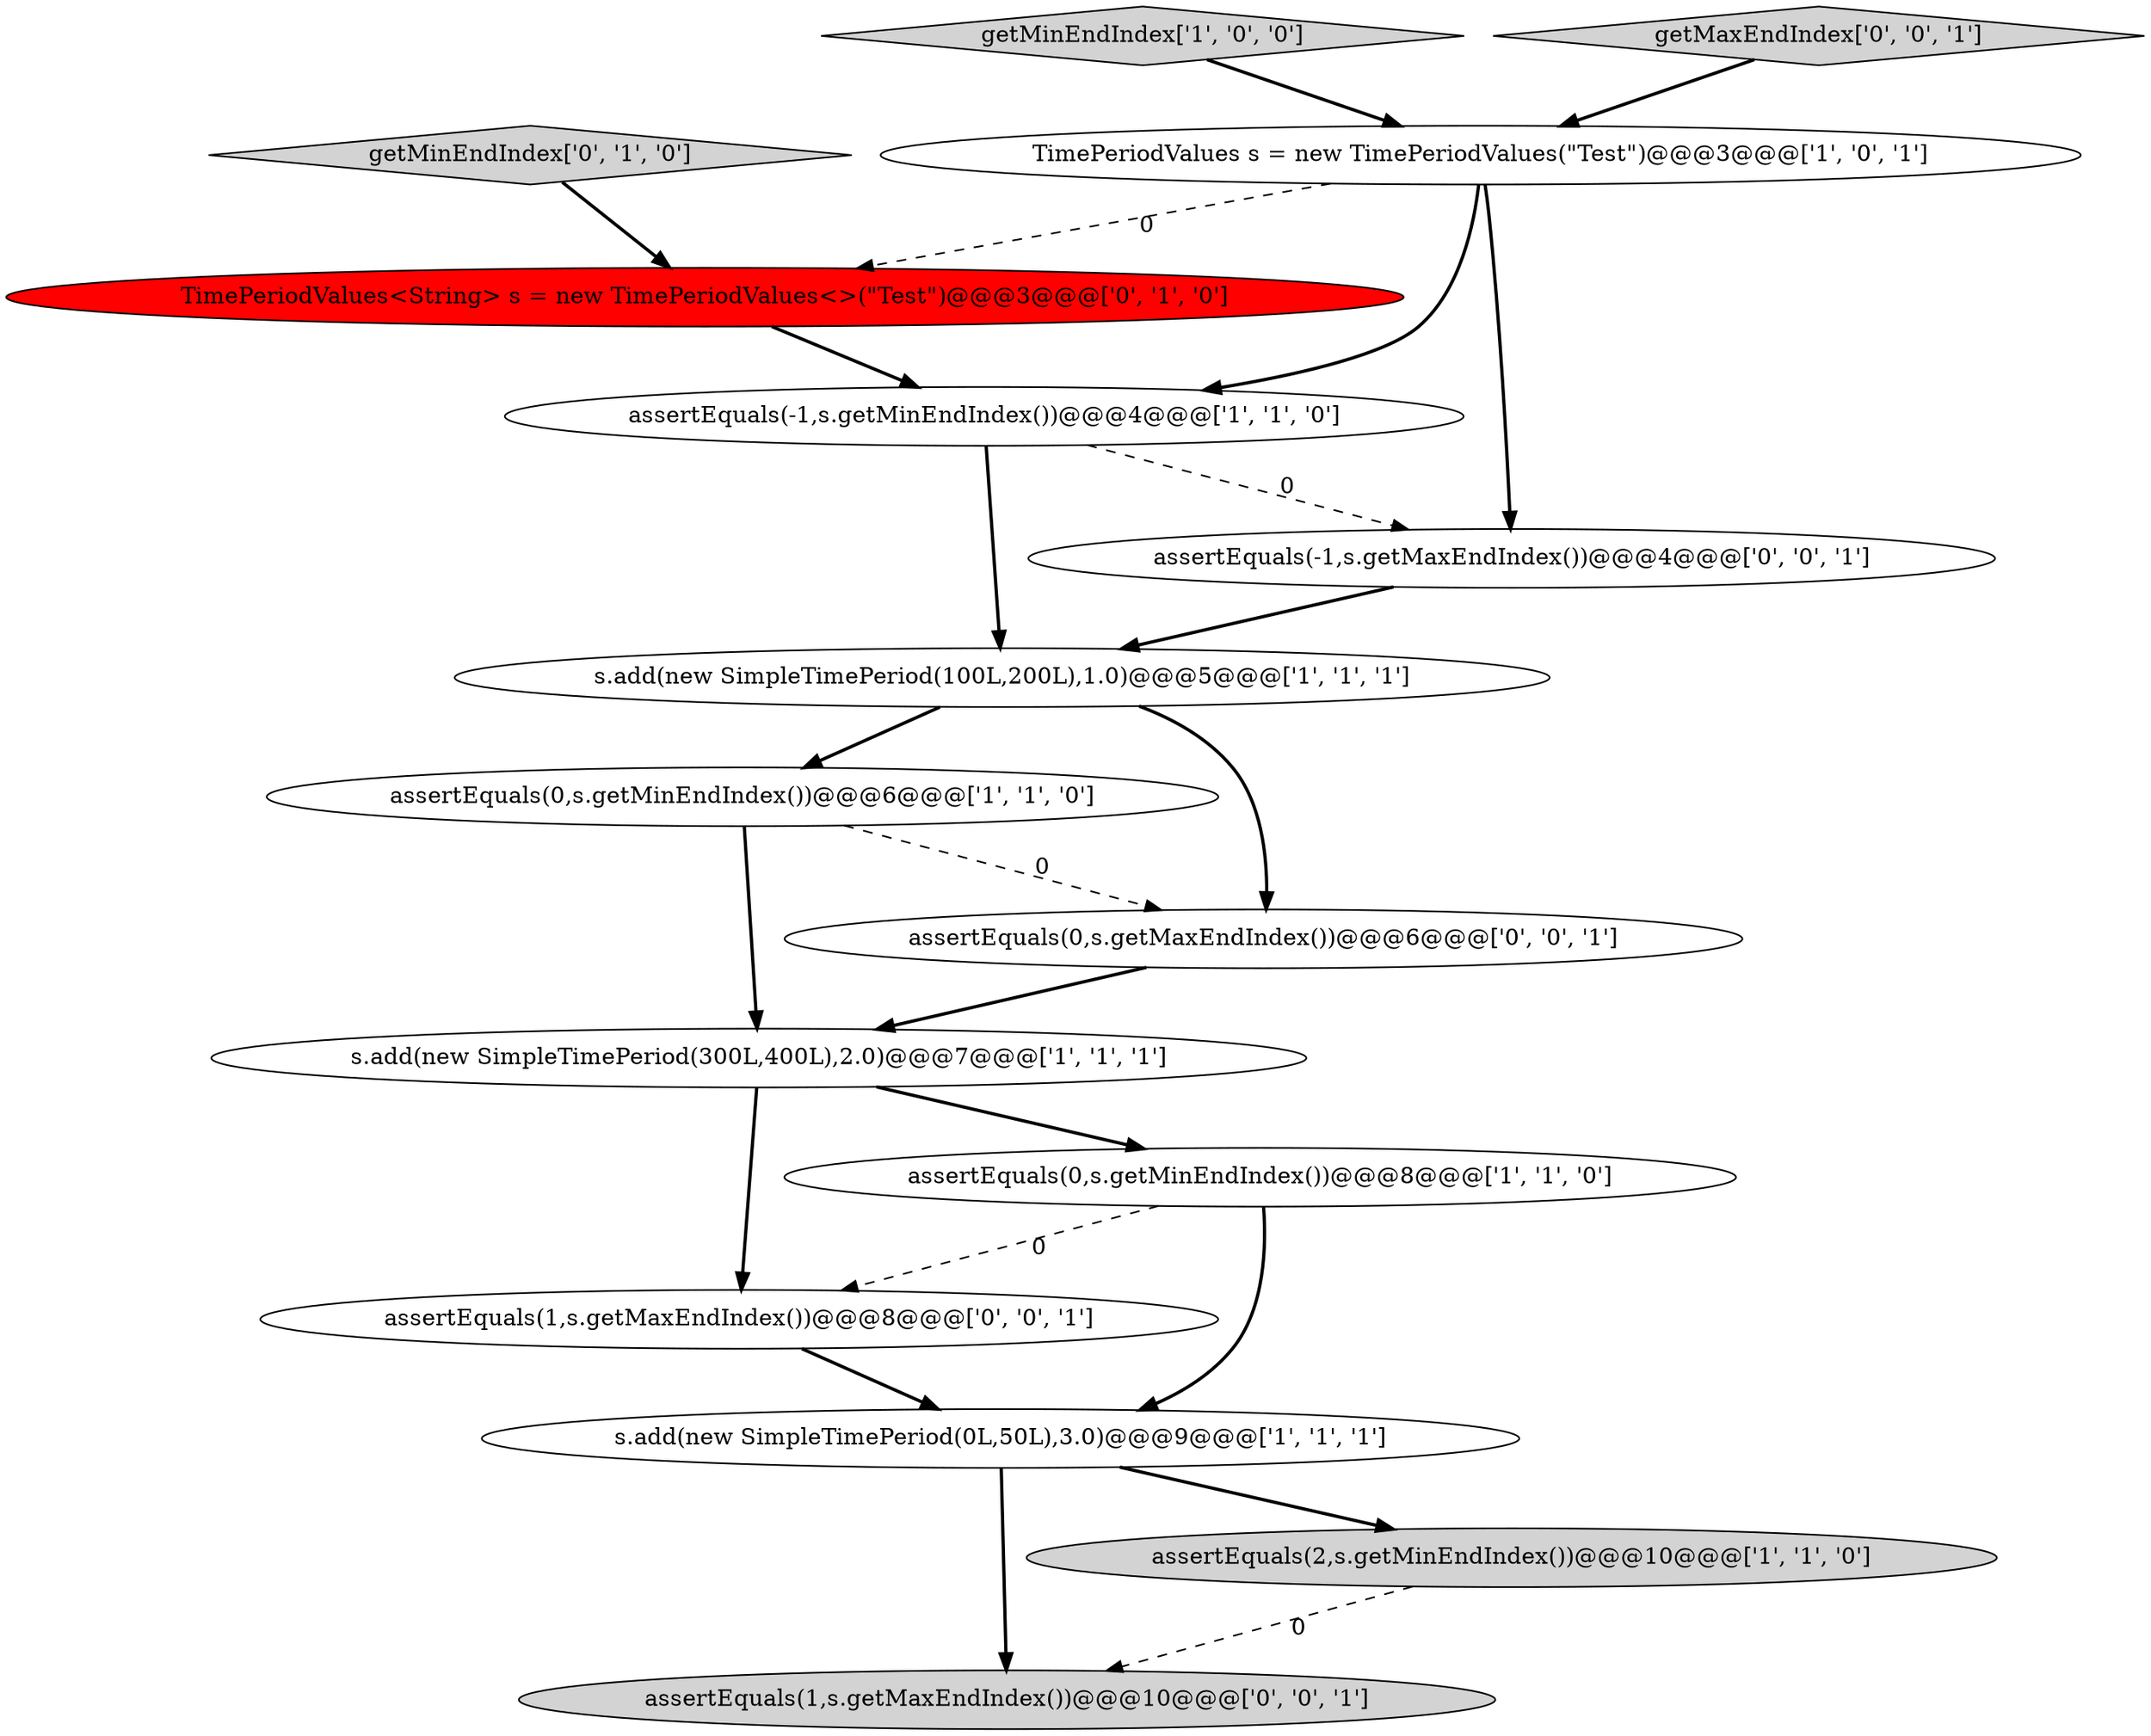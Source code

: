 digraph {
8 [style = filled, label = "s.add(new SimpleTimePeriod(0L,50L),3.0)@@@9@@@['1', '1', '1']", fillcolor = white, shape = ellipse image = "AAA0AAABBB1BBB"];
15 [style = filled, label = "assertEquals(1,s.getMaxEndIndex())@@@10@@@['0', '0', '1']", fillcolor = lightgray, shape = ellipse image = "AAA0AAABBB3BBB"];
5 [style = filled, label = "assertEquals(-1,s.getMinEndIndex())@@@4@@@['1', '1', '0']", fillcolor = white, shape = ellipse image = "AAA0AAABBB1BBB"];
7 [style = filled, label = "s.add(new SimpleTimePeriod(100L,200L),1.0)@@@5@@@['1', '1', '1']", fillcolor = white, shape = ellipse image = "AAA0AAABBB1BBB"];
3 [style = filled, label = "s.add(new SimpleTimePeriod(300L,400L),2.0)@@@7@@@['1', '1', '1']", fillcolor = white, shape = ellipse image = "AAA0AAABBB1BBB"];
4 [style = filled, label = "getMinEndIndex['1', '0', '0']", fillcolor = lightgray, shape = diamond image = "AAA0AAABBB1BBB"];
9 [style = filled, label = "TimePeriodValues<String> s = new TimePeriodValues<>(\"Test\")@@@3@@@['0', '1', '0']", fillcolor = red, shape = ellipse image = "AAA1AAABBB2BBB"];
10 [style = filled, label = "getMinEndIndex['0', '1', '0']", fillcolor = lightgray, shape = diamond image = "AAA0AAABBB2BBB"];
1 [style = filled, label = "TimePeriodValues s = new TimePeriodValues(\"Test\")@@@3@@@['1', '0', '1']", fillcolor = white, shape = ellipse image = "AAA0AAABBB1BBB"];
6 [style = filled, label = "assertEquals(0,s.getMinEndIndex())@@@6@@@['1', '1', '0']", fillcolor = white, shape = ellipse image = "AAA0AAABBB1BBB"];
0 [style = filled, label = "assertEquals(2,s.getMinEndIndex())@@@10@@@['1', '1', '0']", fillcolor = lightgray, shape = ellipse image = "AAA0AAABBB1BBB"];
11 [style = filled, label = "getMaxEndIndex['0', '0', '1']", fillcolor = lightgray, shape = diamond image = "AAA0AAABBB3BBB"];
12 [style = filled, label = "assertEquals(0,s.getMaxEndIndex())@@@6@@@['0', '0', '1']", fillcolor = white, shape = ellipse image = "AAA0AAABBB3BBB"];
13 [style = filled, label = "assertEquals(1,s.getMaxEndIndex())@@@8@@@['0', '0', '1']", fillcolor = white, shape = ellipse image = "AAA0AAABBB3BBB"];
14 [style = filled, label = "assertEquals(-1,s.getMaxEndIndex())@@@4@@@['0', '0', '1']", fillcolor = white, shape = ellipse image = "AAA0AAABBB3BBB"];
2 [style = filled, label = "assertEquals(0,s.getMinEndIndex())@@@8@@@['1', '1', '0']", fillcolor = white, shape = ellipse image = "AAA0AAABBB1BBB"];
1->5 [style = bold, label=""];
6->3 [style = bold, label=""];
5->14 [style = dashed, label="0"];
8->15 [style = bold, label=""];
7->12 [style = bold, label=""];
11->1 [style = bold, label=""];
0->15 [style = dashed, label="0"];
1->9 [style = dashed, label="0"];
14->7 [style = bold, label=""];
6->12 [style = dashed, label="0"];
8->0 [style = bold, label=""];
3->2 [style = bold, label=""];
2->13 [style = dashed, label="0"];
7->6 [style = bold, label=""];
9->5 [style = bold, label=""];
3->13 [style = bold, label=""];
5->7 [style = bold, label=""];
1->14 [style = bold, label=""];
4->1 [style = bold, label=""];
10->9 [style = bold, label=""];
12->3 [style = bold, label=""];
13->8 [style = bold, label=""];
2->8 [style = bold, label=""];
}

